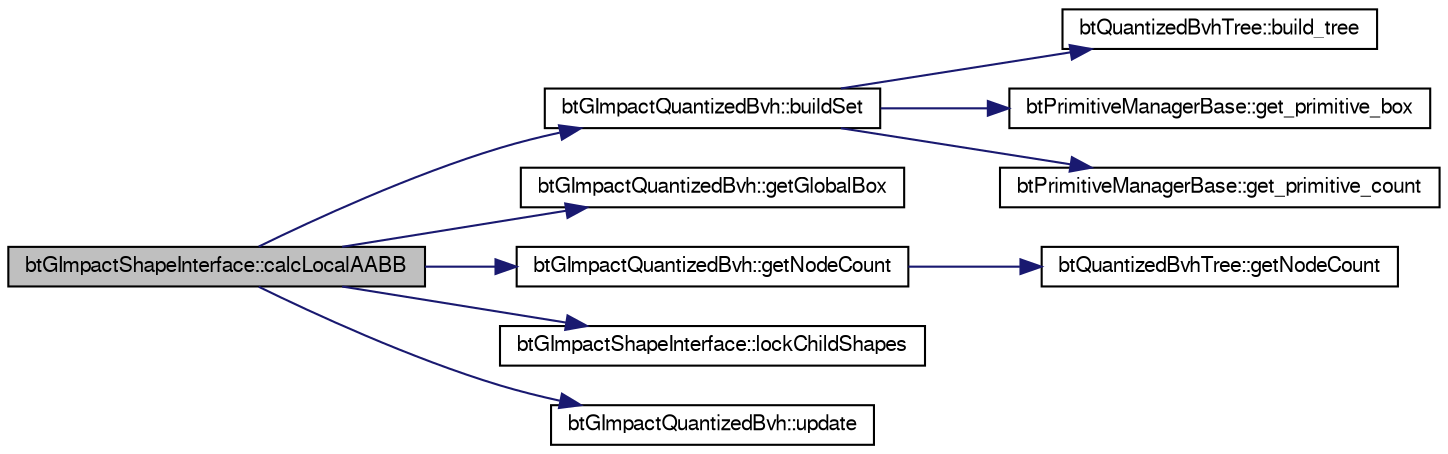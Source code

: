 digraph G
{
  bgcolor="transparent";
  edge [fontname="FreeSans",fontsize=10,labelfontname="FreeSans",labelfontsize=10];
  node [fontname="FreeSans",fontsize=10,shape=record];
  rankdir=LR;
  Node1 [label="btGImpactShapeInterface::calcLocalAABB",height=0.2,width=0.4,color="black", fillcolor="grey75", style="filled" fontcolor="black"];
  Node1 -> Node2 [color="midnightblue",fontsize=10,style="solid"];
  Node2 [label="btGImpactQuantizedBvh::buildSet",height=0.2,width=0.4,color="black",URL="$classbt_g_impact_quantized_bvh.html#2f061fbf0c6d8a81438861be4add7968",tooltip="this rebuild the entire set"];
  Node2 -> Node3 [color="midnightblue",fontsize=10,style="solid"];
  Node3 [label="btQuantizedBvhTree::build_tree",height=0.2,width=0.4,color="black",URL="$classbt_quantized_bvh_tree.html#a2229fd3e3e2004cdf8151437535e936",tooltip="stackless build tree"];
  Node2 -> Node4 [color="midnightblue",fontsize=10,style="solid"];
  Node4 [label="btPrimitiveManagerBase::get_primitive_box",height=0.2,width=0.4,color="black",URL="$classbt_primitive_manager_base.html#c826409d978724f266d4e3453118de4e"];
  Node2 -> Node5 [color="midnightblue",fontsize=10,style="solid"];
  Node5 [label="btPrimitiveManagerBase::get_primitive_count",height=0.2,width=0.4,color="black",URL="$classbt_primitive_manager_base.html#9799cc93c1cf51471d22c5295f276ae8"];
  Node1 -> Node6 [color="midnightblue",fontsize=10,style="solid"];
  Node6 [label="btGImpactQuantizedBvh::getGlobalBox",height=0.2,width=0.4,color="black",URL="$classbt_g_impact_quantized_bvh.html#f2309fdcd1f0cb289a64c64864c29459"];
  Node1 -> Node7 [color="midnightblue",fontsize=10,style="solid"];
  Node7 [label="btGImpactQuantizedBvh::getNodeCount",height=0.2,width=0.4,color="black",URL="$classbt_g_impact_quantized_bvh.html#5ffe3a11330ab3bce0d6eaffb9b3f689",tooltip="node count"];
  Node7 -> Node8 [color="midnightblue",fontsize=10,style="solid"];
  Node8 [label="btQuantizedBvhTree::getNodeCount",height=0.2,width=0.4,color="black",URL="$classbt_quantized_bvh_tree.html#8f8b4acde8a974cb57d9d19b37009100",tooltip="node count"];
  Node1 -> Node9 [color="midnightblue",fontsize=10,style="solid"];
  Node9 [label="btGImpactShapeInterface::lockChildShapes",height=0.2,width=0.4,color="black",URL="$classbt_g_impact_shape_interface.html#e5de49e788c97a954ab9f2bde16adf60",tooltip="call when reading child shapes"];
  Node1 -> Node10 [color="midnightblue",fontsize=10,style="solid"];
  Node10 [label="btGImpactQuantizedBvh::update",height=0.2,width=0.4,color="black",URL="$classbt_g_impact_quantized_bvh.html#71665f5245b8f7de1c54f107ef262cd0",tooltip="this attemps to refit the box set."];
}
